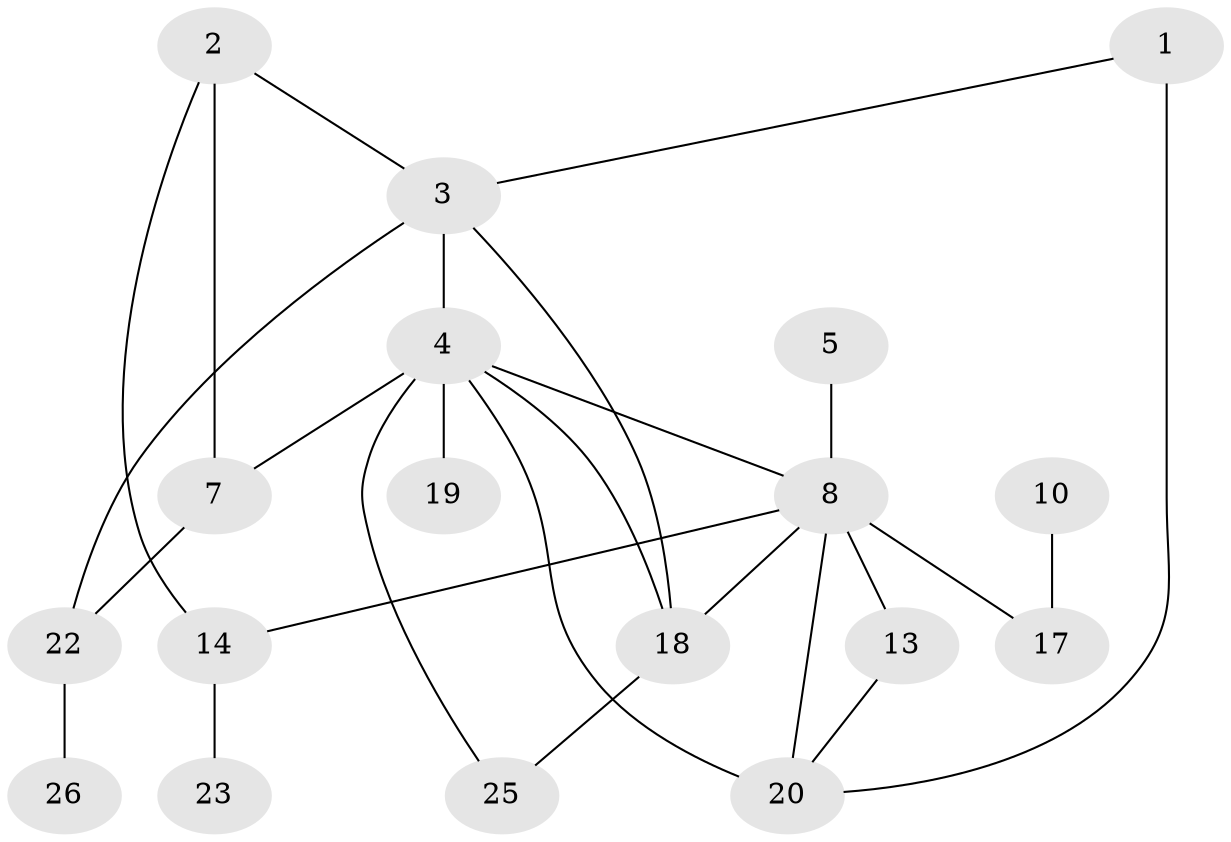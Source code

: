 // original degree distribution, {1: 0.20754716981132076, 2: 0.22641509433962265, 4: 0.07547169811320754, 3: 0.20754716981132076, 5: 0.07547169811320754, 0: 0.1509433962264151, 6: 0.05660377358490566}
// Generated by graph-tools (version 1.1) at 2025/33/03/09/25 02:33:52]
// undirected, 18 vertices, 26 edges
graph export_dot {
graph [start="1"]
  node [color=gray90,style=filled];
  1;
  2;
  3;
  4;
  5;
  7;
  8;
  10;
  13;
  14;
  17;
  18;
  19;
  20;
  22;
  23;
  25;
  26;
  1 -- 3 [weight=1.0];
  1 -- 20 [weight=2.0];
  2 -- 3 [weight=1.0];
  2 -- 7 [weight=1.0];
  2 -- 14 [weight=1.0];
  3 -- 4 [weight=4.0];
  3 -- 18 [weight=1.0];
  3 -- 22 [weight=1.0];
  4 -- 7 [weight=1.0];
  4 -- 8 [weight=1.0];
  4 -- 18 [weight=1.0];
  4 -- 19 [weight=2.0];
  4 -- 20 [weight=1.0];
  4 -- 25 [weight=1.0];
  5 -- 8 [weight=1.0];
  7 -- 22 [weight=2.0];
  8 -- 13 [weight=1.0];
  8 -- 14 [weight=2.0];
  8 -- 17 [weight=1.0];
  8 -- 18 [weight=1.0];
  8 -- 20 [weight=3.0];
  10 -- 17 [weight=1.0];
  13 -- 20 [weight=1.0];
  14 -- 23 [weight=1.0];
  18 -- 25 [weight=1.0];
  22 -- 26 [weight=1.0];
}
